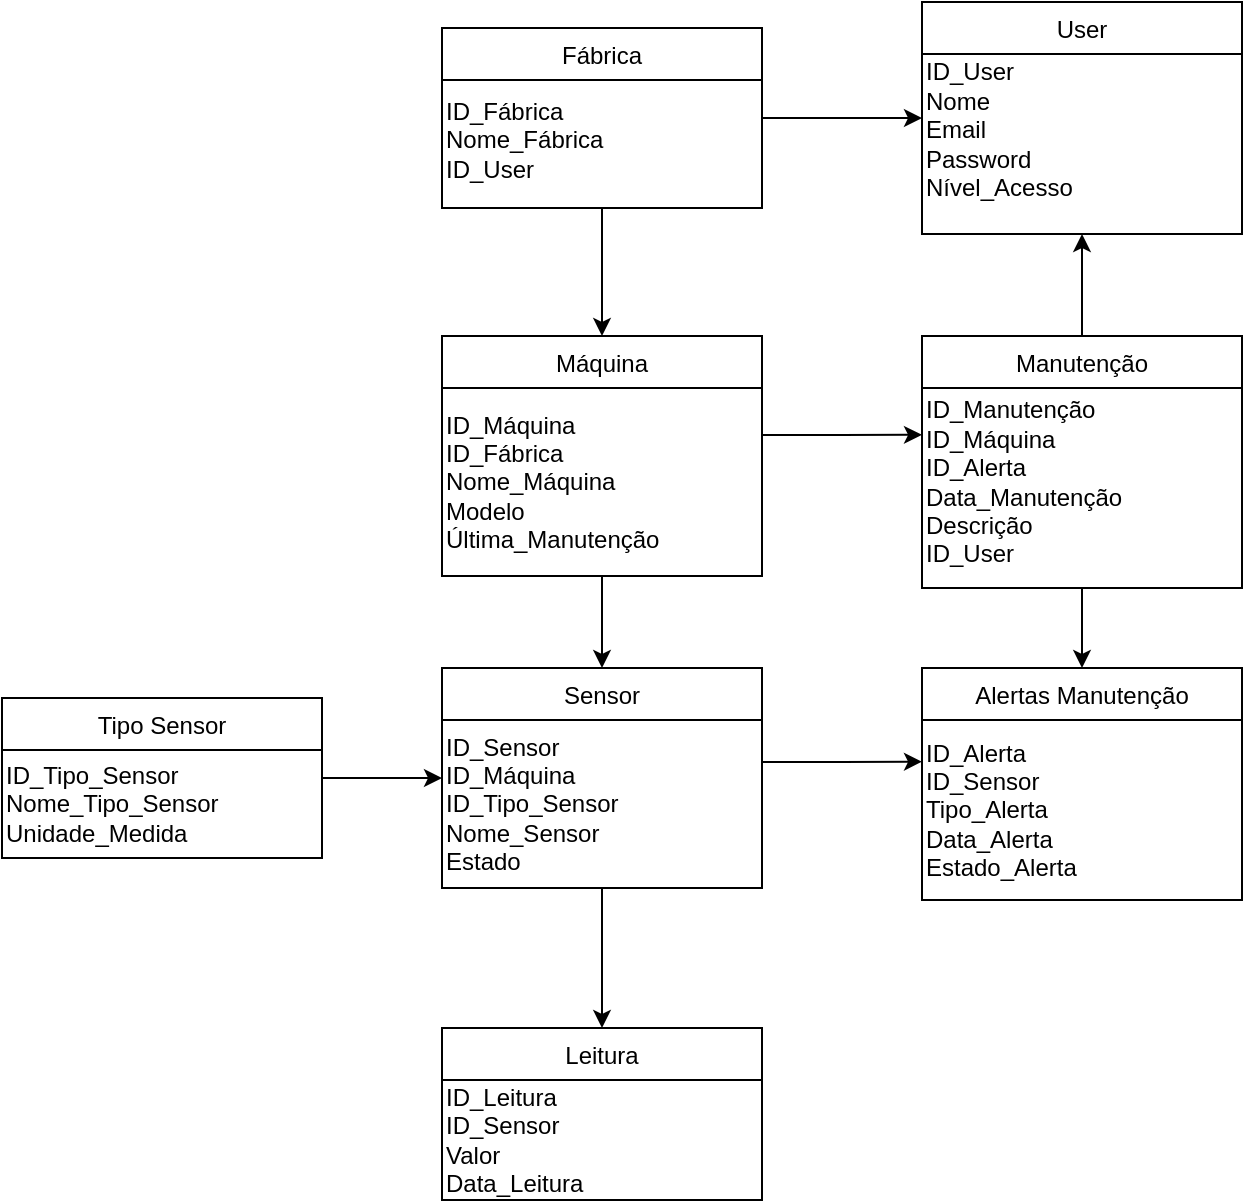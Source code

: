 <mxfile version="24.7.17">
  <diagram name="Page-1" id="bwflJwk8-VasOZV3KIvP">
    <mxGraphModel dx="2284" dy="782" grid="1" gridSize="10" guides="1" tooltips="1" connect="1" arrows="1" fold="1" page="1" pageScale="1" pageWidth="850" pageHeight="1100" math="0" shadow="0">
      <root>
        <mxCell id="0" />
        <mxCell id="1" parent="0" />
        <mxCell id="OpqBcTbrThIpJuQkJyak-1" style="edgeStyle=orthogonalEdgeStyle;rounded=0;orthogonalLoop=1;jettySize=auto;html=1;exitX=0.5;exitY=1;exitDx=0;exitDy=0;" edge="1" parent="1" source="OpqBcTbrThIpJuQkJyak-3" target="OpqBcTbrThIpJuQkJyak-6">
          <mxGeometry relative="1" as="geometry" />
        </mxCell>
        <mxCell id="OpqBcTbrThIpJuQkJyak-2" style="edgeStyle=orthogonalEdgeStyle;rounded=0;orthogonalLoop=1;jettySize=auto;html=1;exitX=1;exitY=0.5;exitDx=0;exitDy=0;entryX=0;entryY=0.5;entryDx=0;entryDy=0;" edge="1" parent="1" source="OpqBcTbrThIpJuQkJyak-3" target="OpqBcTbrThIpJuQkJyak-13">
          <mxGeometry relative="1" as="geometry" />
        </mxCell>
        <mxCell id="OpqBcTbrThIpJuQkJyak-3" value="Fábrica" style="swimlane;fontStyle=0;align=center;verticalAlign=top;childLayout=stackLayout;horizontal=1;startSize=26;horizontalStack=0;resizeParent=1;resizeLast=0;collapsible=1;marginBottom=0;rounded=0;shadow=0;strokeWidth=1;" vertex="1" parent="1">
          <mxGeometry x="190" y="130" width="160" height="90" as="geometry">
            <mxRectangle x="230" y="140" width="160" height="26" as="alternateBounds" />
          </mxGeometry>
        </mxCell>
        <mxCell id="OpqBcTbrThIpJuQkJyak-4" value="&lt;div align=&quot;left&quot;&gt;ID_Fábrica&lt;/div&gt;&lt;div&gt;Nome_Fábrica&lt;/div&gt;&lt;div&gt;ID_User&lt;/div&gt;" style="text;html=1;align=left;verticalAlign=middle;resizable=0;points=[];autosize=1;strokeColor=none;fillColor=none;" vertex="1" parent="OpqBcTbrThIpJuQkJyak-3">
          <mxGeometry y="26" width="160" height="60" as="geometry" />
        </mxCell>
        <mxCell id="OpqBcTbrThIpJuQkJyak-5" style="edgeStyle=orthogonalEdgeStyle;rounded=0;orthogonalLoop=1;jettySize=auto;html=1;exitX=0.5;exitY=1;exitDx=0;exitDy=0;entryX=0.5;entryY=0;entryDx=0;entryDy=0;" edge="1" parent="1" source="OpqBcTbrThIpJuQkJyak-6" target="OpqBcTbrThIpJuQkJyak-10">
          <mxGeometry relative="1" as="geometry" />
        </mxCell>
        <mxCell id="OpqBcTbrThIpJuQkJyak-6" value="Máquina" style="swimlane;fontStyle=0;align=center;verticalAlign=top;childLayout=stackLayout;horizontal=1;startSize=26;horizontalStack=0;resizeParent=1;resizeLast=0;collapsible=1;marginBottom=0;rounded=0;shadow=0;strokeWidth=1;" vertex="1" parent="1">
          <mxGeometry x="190" y="284" width="160" height="120" as="geometry">
            <mxRectangle x="130" y="380" width="160" height="26" as="alternateBounds" />
          </mxGeometry>
        </mxCell>
        <mxCell id="OpqBcTbrThIpJuQkJyak-7" style="edgeStyle=orthogonalEdgeStyle;rounded=0;orthogonalLoop=1;jettySize=auto;html=1;exitX=1;exitY=0.25;exitDx=0;exitDy=0;" edge="1" parent="OpqBcTbrThIpJuQkJyak-6" source="OpqBcTbrThIpJuQkJyak-8">
          <mxGeometry relative="1" as="geometry">
            <mxPoint x="240" y="49.414" as="targetPoint" />
          </mxGeometry>
        </mxCell>
        <mxCell id="OpqBcTbrThIpJuQkJyak-8" value="ID_Máquina&lt;br&gt;ID_Fábrica&lt;br&gt;Nome_Máquina&lt;br&gt;Modelo&lt;br&gt;Última_Manutenção" style="text;html=1;align=left;verticalAlign=middle;whiteSpace=wrap;rounded=0;" vertex="1" parent="OpqBcTbrThIpJuQkJyak-6">
          <mxGeometry y="26" width="160" height="94" as="geometry" />
        </mxCell>
        <mxCell id="OpqBcTbrThIpJuQkJyak-9" style="edgeStyle=orthogonalEdgeStyle;rounded=0;orthogonalLoop=1;jettySize=auto;html=1;exitX=0.5;exitY=1;exitDx=0;exitDy=0;entryX=0.5;entryY=0;entryDx=0;entryDy=0;" edge="1" parent="1" source="OpqBcTbrThIpJuQkJyak-10" target="OpqBcTbrThIpJuQkJyak-15">
          <mxGeometry relative="1" as="geometry" />
        </mxCell>
        <mxCell id="OpqBcTbrThIpJuQkJyak-10" value="Sensor" style="swimlane;fontStyle=0;align=center;verticalAlign=top;childLayout=stackLayout;horizontal=1;startSize=26;horizontalStack=0;resizeParent=1;resizeLast=0;collapsible=1;marginBottom=0;rounded=0;shadow=0;strokeWidth=1;" vertex="1" parent="1">
          <mxGeometry x="190" y="450" width="160" height="110" as="geometry">
            <mxRectangle x="340" y="380" width="170" height="26" as="alternateBounds" />
          </mxGeometry>
        </mxCell>
        <mxCell id="OpqBcTbrThIpJuQkJyak-11" style="edgeStyle=orthogonalEdgeStyle;rounded=0;orthogonalLoop=1;jettySize=auto;html=1;exitX=1;exitY=0.25;exitDx=0;exitDy=0;" edge="1" parent="OpqBcTbrThIpJuQkJyak-10" source="OpqBcTbrThIpJuQkJyak-12">
          <mxGeometry relative="1" as="geometry">
            <mxPoint x="240" y="46.862" as="targetPoint" />
          </mxGeometry>
        </mxCell>
        <mxCell id="OpqBcTbrThIpJuQkJyak-12" value="ID_Sensor&lt;br&gt;ID_Máquina&lt;br&gt;ID_Tipo_Sensor&lt;br&gt;Nome_Sensor&lt;br&gt;Estado" style="text;html=1;align=left;verticalAlign=middle;whiteSpace=wrap;rounded=0;" vertex="1" parent="OpqBcTbrThIpJuQkJyak-10">
          <mxGeometry y="26" width="160" height="84" as="geometry" />
        </mxCell>
        <mxCell id="OpqBcTbrThIpJuQkJyak-13" value="User" style="swimlane;fontStyle=0;align=center;verticalAlign=top;childLayout=stackLayout;horizontal=1;startSize=26;horizontalStack=0;resizeParent=1;resizeLast=0;collapsible=1;marginBottom=0;rounded=0;shadow=0;strokeWidth=1;" vertex="1" parent="1">
          <mxGeometry x="430" y="117" width="160" height="116" as="geometry">
            <mxRectangle x="550" y="140" width="160" height="26" as="alternateBounds" />
          </mxGeometry>
        </mxCell>
        <mxCell id="OpqBcTbrThIpJuQkJyak-14" value="&lt;div align=&quot;left&quot;&gt;ID_User&lt;/div&gt;&lt;div align=&quot;left&quot;&gt;Nome&lt;/div&gt;&lt;div align=&quot;left&quot;&gt;Email&lt;/div&gt;&lt;div align=&quot;left&quot;&gt;Password&lt;/div&gt;&lt;div align=&quot;left&quot;&gt;Nível_Acesso&lt;/div&gt;&lt;div align=&quot;left&quot;&gt;&lt;br&gt;&lt;/div&gt;" style="text;html=1;align=left;verticalAlign=middle;whiteSpace=wrap;rounded=0;" vertex="1" parent="OpqBcTbrThIpJuQkJyak-13">
          <mxGeometry y="26" width="160" height="90" as="geometry" />
        </mxCell>
        <mxCell id="OpqBcTbrThIpJuQkJyak-15" value="Leitura" style="swimlane;fontStyle=0;align=center;verticalAlign=top;childLayout=stackLayout;horizontal=1;startSize=26;horizontalStack=0;resizeParent=1;resizeLast=0;collapsible=1;marginBottom=0;rounded=0;shadow=0;strokeWidth=1;" vertex="1" parent="1">
          <mxGeometry x="190" y="630" width="160" height="86" as="geometry">
            <mxRectangle x="340" y="380" width="170" height="26" as="alternateBounds" />
          </mxGeometry>
        </mxCell>
        <mxCell id="OpqBcTbrThIpJuQkJyak-16" value="ID_Leitura&lt;br&gt;ID_Sensor&lt;br&gt;Valor&lt;br&gt;Data_Leitura" style="text;html=1;align=left;verticalAlign=middle;whiteSpace=wrap;rounded=0;" vertex="1" parent="OpqBcTbrThIpJuQkJyak-15">
          <mxGeometry y="26" width="160" height="60" as="geometry" />
        </mxCell>
        <mxCell id="OpqBcTbrThIpJuQkJyak-17" value="Alertas Manutenção" style="swimlane;fontStyle=0;align=center;verticalAlign=top;childLayout=stackLayout;horizontal=1;startSize=26;horizontalStack=0;resizeParent=1;resizeLast=0;collapsible=1;marginBottom=0;rounded=0;shadow=0;strokeWidth=1;" vertex="1" parent="1">
          <mxGeometry x="430" y="450" width="160" height="116" as="geometry">
            <mxRectangle x="340" y="380" width="170" height="26" as="alternateBounds" />
          </mxGeometry>
        </mxCell>
        <mxCell id="OpqBcTbrThIpJuQkJyak-18" value="ID_Alerta&lt;br&gt;ID_Sensor&lt;br&gt;Tipo_Alerta&lt;br&gt;Data_Alerta&lt;br&gt;Estado_Alerta" style="text;html=1;align=left;verticalAlign=middle;whiteSpace=wrap;rounded=0;" vertex="1" parent="OpqBcTbrThIpJuQkJyak-17">
          <mxGeometry y="26" width="160" height="90" as="geometry" />
        </mxCell>
        <mxCell id="OpqBcTbrThIpJuQkJyak-19" style="edgeStyle=orthogonalEdgeStyle;rounded=0;orthogonalLoop=1;jettySize=auto;html=1;exitX=0.5;exitY=0;exitDx=0;exitDy=0;entryX=0.5;entryY=1;entryDx=0;entryDy=0;" edge="1" parent="1" source="OpqBcTbrThIpJuQkJyak-21" target="OpqBcTbrThIpJuQkJyak-13">
          <mxGeometry relative="1" as="geometry" />
        </mxCell>
        <mxCell id="OpqBcTbrThIpJuQkJyak-20" style="edgeStyle=orthogonalEdgeStyle;rounded=0;orthogonalLoop=1;jettySize=auto;html=1;exitX=0.5;exitY=1;exitDx=0;exitDy=0;entryX=0.5;entryY=0;entryDx=0;entryDy=0;" edge="1" parent="1" source="OpqBcTbrThIpJuQkJyak-21" target="OpqBcTbrThIpJuQkJyak-17">
          <mxGeometry relative="1" as="geometry" />
        </mxCell>
        <mxCell id="OpqBcTbrThIpJuQkJyak-21" value="Manutenção" style="swimlane;fontStyle=0;align=center;verticalAlign=top;childLayout=stackLayout;horizontal=1;startSize=26;horizontalStack=0;resizeParent=1;resizeLast=0;collapsible=1;marginBottom=0;rounded=0;shadow=0;strokeWidth=1;" vertex="1" parent="1">
          <mxGeometry x="430" y="284" width="160" height="126" as="geometry">
            <mxRectangle x="340" y="380" width="170" height="26" as="alternateBounds" />
          </mxGeometry>
        </mxCell>
        <mxCell id="OpqBcTbrThIpJuQkJyak-22" value="ID_Manutenção&lt;br&gt;&lt;div&gt;ID_Máquina&lt;/div&gt;&lt;div&gt;ID_Alerta&lt;/div&gt;Data_Manutenção&lt;br&gt;Descrição&lt;br&gt;ID_User" style="text;html=1;align=left;verticalAlign=middle;whiteSpace=wrap;rounded=0;" vertex="1" parent="OpqBcTbrThIpJuQkJyak-21">
          <mxGeometry y="26" width="160" height="94" as="geometry" />
        </mxCell>
        <mxCell id="OpqBcTbrThIpJuQkJyak-23" style="edgeStyle=orthogonalEdgeStyle;rounded=0;orthogonalLoop=1;jettySize=auto;html=1;exitX=1;exitY=0.5;exitDx=0;exitDy=0;entryX=0;entryY=0.5;entryDx=0;entryDy=0;" edge="1" parent="1" source="OpqBcTbrThIpJuQkJyak-24" target="OpqBcTbrThIpJuQkJyak-10">
          <mxGeometry relative="1" as="geometry" />
        </mxCell>
        <mxCell id="OpqBcTbrThIpJuQkJyak-24" value="Tipo Sensor" style="swimlane;fontStyle=0;align=center;verticalAlign=top;childLayout=stackLayout;horizontal=1;startSize=26;horizontalStack=0;resizeParent=1;resizeLast=0;collapsible=1;marginBottom=0;rounded=0;shadow=0;strokeWidth=1;" vertex="1" parent="1">
          <mxGeometry x="-30" y="465" width="160" height="80" as="geometry">
            <mxRectangle x="340" y="380" width="170" height="26" as="alternateBounds" />
          </mxGeometry>
        </mxCell>
        <mxCell id="OpqBcTbrThIpJuQkJyak-25" value="ID_Tipo_Sensor&lt;br&gt;Nome_Tipo_Sensor&lt;br&gt;Unidade_Medida" style="text;html=1;align=left;verticalAlign=middle;whiteSpace=wrap;rounded=0;" vertex="1" parent="OpqBcTbrThIpJuQkJyak-24">
          <mxGeometry y="26" width="160" height="54" as="geometry" />
        </mxCell>
      </root>
    </mxGraphModel>
  </diagram>
</mxfile>
